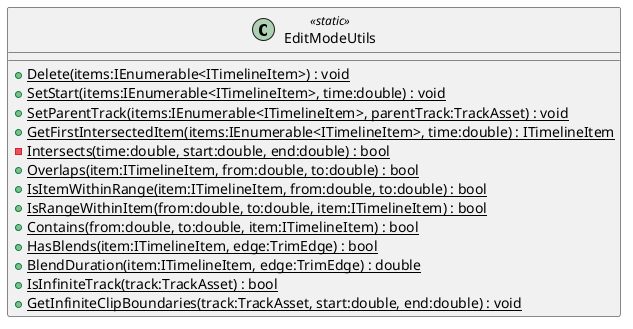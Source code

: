 @startuml
class EditModeUtils <<static>> {
    + {static} Delete(items:IEnumerable<ITimelineItem>) : void
    + {static} SetStart(items:IEnumerable<ITimelineItem>, time:double) : void
    + {static} SetParentTrack(items:IEnumerable<ITimelineItem>, parentTrack:TrackAsset) : void
    + {static} GetFirstIntersectedItem(items:IEnumerable<ITimelineItem>, time:double) : ITimelineItem
    {static} - Intersects(time:double, start:double, end:double) : bool
    + {static} Overlaps(item:ITimelineItem, from:double, to:double) : bool
    + {static} IsItemWithinRange(item:ITimelineItem, from:double, to:double) : bool
    + {static} IsRangeWithinItem(from:double, to:double, item:ITimelineItem) : bool
    + {static} Contains(from:double, to:double, item:ITimelineItem) : bool
    + {static} HasBlends(item:ITimelineItem, edge:TrimEdge) : bool
    + {static} BlendDuration(item:ITimelineItem, edge:TrimEdge) : double
    + {static} IsInfiniteTrack(track:TrackAsset) : bool
    + {static} GetInfiniteClipBoundaries(track:TrackAsset, start:double, end:double) : void
}
@enduml
